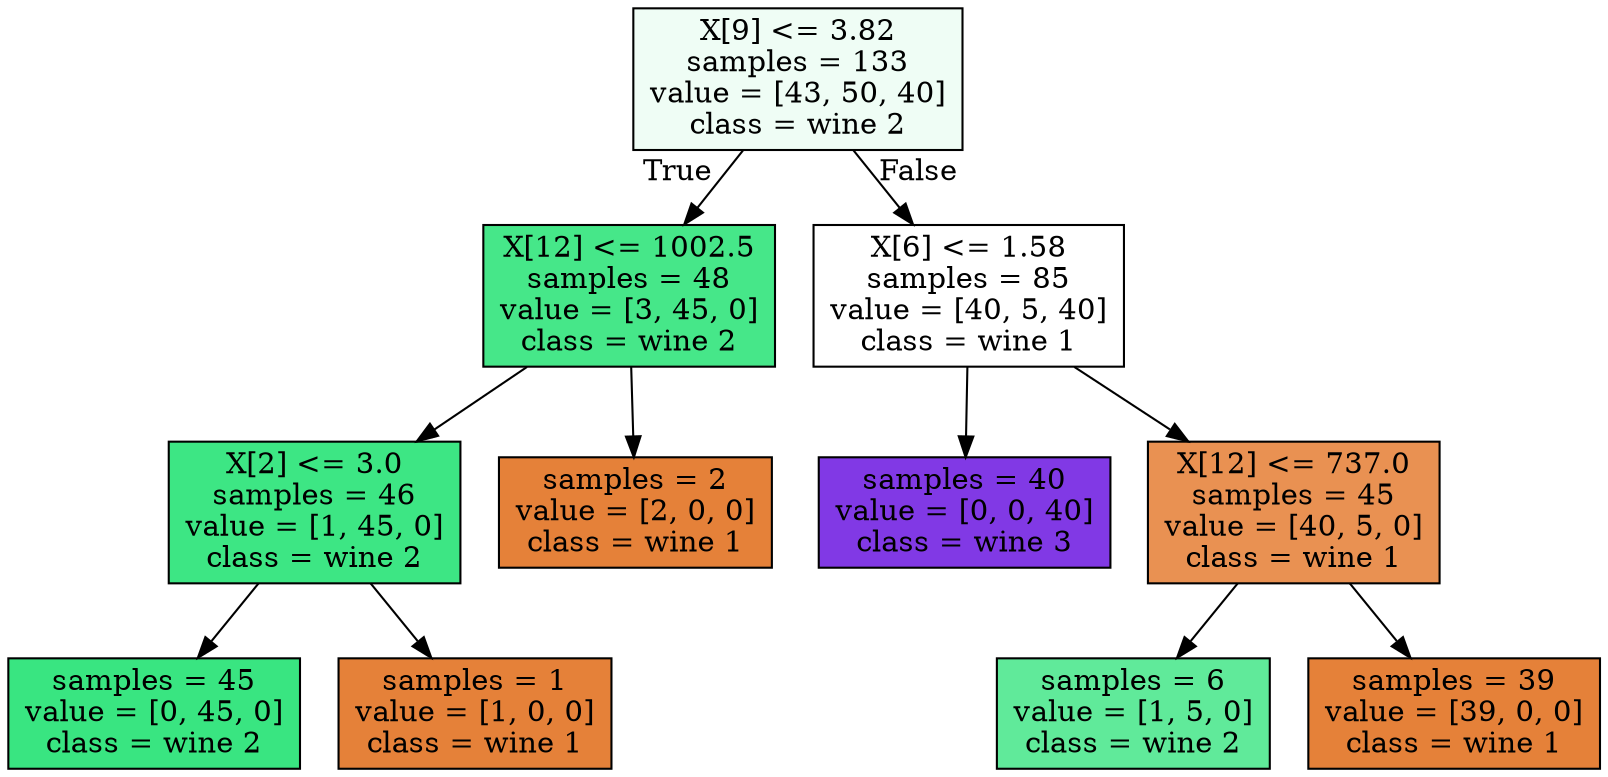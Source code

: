 digraph Tree {
node [shape=box, style="filled", color="black"] ;
0 [label="X[9] <= 3.82\nsamples = 133\nvalue = [43, 50, 40]\nclass = wine 2", fillcolor="#39e58114"] ;
1 [label="X[12] <= 1002.5\nsamples = 48\nvalue = [3, 45, 0]\nclass = wine 2", fillcolor="#39e581ee"] ;
0 -> 1 [labeldistance=2.5, labelangle=45, headlabel="True"] ;
2 [label="X[2] <= 3.0\nsamples = 46\nvalue = [1, 45, 0]\nclass = wine 2", fillcolor="#39e581f9"] ;
1 -> 2 ;
3 [label="samples = 45\nvalue = [0, 45, 0]\nclass = wine 2", fillcolor="#39e581ff"] ;
2 -> 3 ;
4 [label="samples = 1\nvalue = [1, 0, 0]\nclass = wine 1", fillcolor="#e58139ff"] ;
2 -> 4 ;
5 [label="samples = 2\nvalue = [2, 0, 0]\nclass = wine 1", fillcolor="#e58139ff"] ;
1 -> 5 ;
6 [label="X[6] <= 1.58\nsamples = 85\nvalue = [40, 5, 40]\nclass = wine 1", fillcolor="#e5813900"] ;
0 -> 6 [labeldistance=2.5, labelangle=-45, headlabel="False"] ;
7 [label="samples = 40\nvalue = [0, 0, 40]\nclass = wine 3", fillcolor="#8139e5ff"] ;
6 -> 7 ;
8 [label="X[12] <= 737.0\nsamples = 45\nvalue = [40, 5, 0]\nclass = wine 1", fillcolor="#e58139df"] ;
6 -> 8 ;
9 [label="samples = 6\nvalue = [1, 5, 0]\nclass = wine 2", fillcolor="#39e581cc"] ;
8 -> 9 ;
10 [label="samples = 39\nvalue = [39, 0, 0]\nclass = wine 1", fillcolor="#e58139ff"] ;
8 -> 10 ;
}